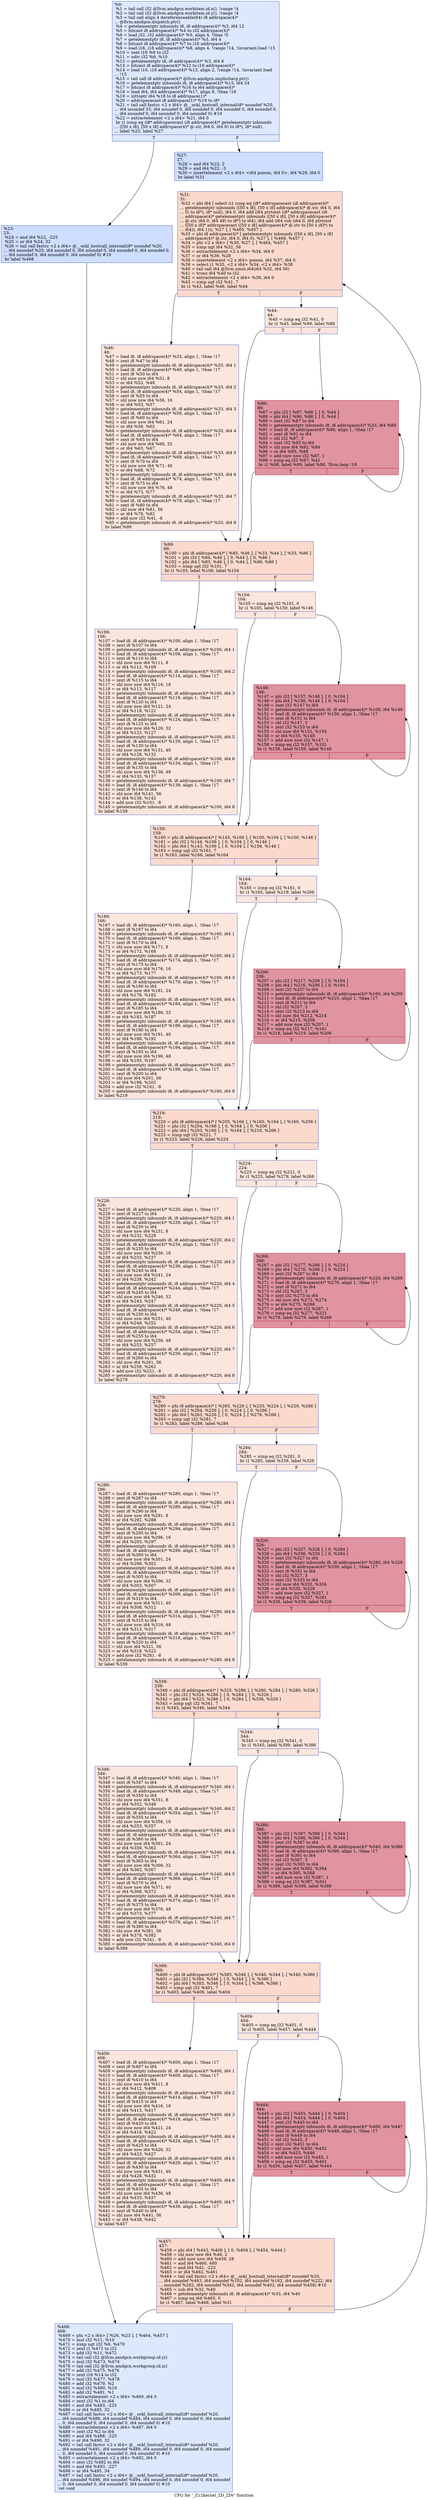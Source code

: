 digraph "CFG for '_Z12kernel_2D_2Dv' function" {
	label="CFG for '_Z12kernel_2D_2Dv' function";

	Node0x50770a0 [shape=record,color="#3d50c3ff", style=filled, fillcolor="#b2ccfb70",label="{%0:\l  %1 = tail call i32 @llvm.amdgcn.workitem.id.x(), !range !4\l  %2 = tail call i32 @llvm.amdgcn.workitem.id.y(), !range !4\l  %3 = tail call align 4 dereferenceable(64) i8 addrspace(4)*\l... @llvm.amdgcn.dispatch.ptr()\l  %4 = getelementptr inbounds i8, i8 addrspace(4)* %3, i64 12\l  %5 = bitcast i8 addrspace(4)* %4 to i32 addrspace(4)*\l  %6 = load i32, i32 addrspace(4)* %5, align 4, !tbaa !5\l  %7 = getelementptr i8, i8 addrspace(4)* %3, i64 4\l  %8 = bitcast i8 addrspace(4)* %7 to i16 addrspace(4)*\l  %9 = load i16, i16 addrspace(4)* %8, align 4, !range !14, !invariant.load !15\l  %10 = zext i16 %9 to i32\l  %11 = udiv i32 %6, %10\l  %12 = getelementptr i8, i8 addrspace(4)* %3, i64 6\l  %13 = bitcast i8 addrspace(4)* %12 to i16 addrspace(4)*\l  %14 = load i16, i16 addrspace(4)* %13, align 2, !range !14, !invariant.load\l... !15\l  %15 = tail call i8 addrspace(4)* @llvm.amdgcn.implicitarg.ptr()\l  %16 = getelementptr inbounds i8, i8 addrspace(4)* %15, i64 24\l  %17 = bitcast i8 addrspace(4)* %16 to i64 addrspace(4)*\l  %18 = load i64, i64 addrspace(4)* %17, align 8, !tbaa !16\l  %19 = inttoptr i64 %18 to i8 addrspace(1)*\l  %20 = addrspacecast i8 addrspace(1)* %19 to i8*\l  %21 = tail call fastcc \<2 x i64\> @__ockl_hostcall_internal(i8* noundef %20,\l... i64 noundef 33, i64 noundef 0, i64 noundef 0, i64 noundef 0, i64 noundef 0,\l... i64 noundef 0, i64 noundef 0, i64 noundef 0) #10\l  %22 = extractelement \<2 x i64\> %21, i64 0\l  br i1 icmp eq (i8* addrspacecast (i8 addrspace(4)* getelementptr inbounds\l... ([50 x i8], [50 x i8] addrspace(4)* @.str, i64 0, i64 0) to i8*), i8* null),\l... label %23, label %27\l|{<s0>T|<s1>F}}"];
	Node0x50770a0:s0 -> Node0x507b4b0;
	Node0x50770a0:s1 -> Node0x507bea0;
	Node0x507b4b0 [shape=record,color="#3d50c3ff", style=filled, fillcolor="#93b5fe70",label="{%23:\l23:                                               \l  %24 = and i64 %22, -225\l  %25 = or i64 %24, 32\l  %26 = tail call fastcc \<2 x i64\> @__ockl_hostcall_internal(i8* noundef %20,\l... i64 noundef %25, i64 noundef 0, i64 noundef 0, i64 noundef 0, i64 noundef 0,\l... i64 noundef 0, i64 noundef 0, i64 noundef 0) #10\l  br label %468\l}"];
	Node0x507b4b0 -> Node0x507c180;
	Node0x507bea0 [shape=record,color="#3d50c3ff", style=filled, fillcolor="#93b5fe70",label="{%27:\l27:                                               \l  %28 = and i64 %22, 2\l  %29 = and i64 %22, -3\l  %30 = insertelement \<2 x i64\> \<i64 poison, i64 0\>, i64 %29, i64 0\l  br label %31\l}"];
	Node0x507bea0 -> Node0x507cd20;
	Node0x507cd20 [shape=record,color="#3d50c3ff", style=filled, fillcolor="#f7ac8e70",label="{%31:\l31:                                               \l  %32 = phi i64 [ select (i1 icmp eq (i8* addrspacecast (i8 addrspace(4)*\l... getelementptr inbounds ([50 x i8], [50 x i8] addrspace(4)* @.str, i64 0, i64\l... 0) to i8*), i8* null), i64 0, i64 add (i64 ptrtoint (i8* addrspacecast (i8\l... addrspace(4)* getelementptr inbounds ([50 x i8], [50 x i8] addrspace(4)*\l... @.str, i64 0, i64 49) to i8*) to i64), i64 add (i64 sub (i64 0, i64 ptrtoint\l... ([50 x i8]* addrspacecast ([50 x i8] addrspace(4)* @.str to [50 x i8]*) to\l... i64)), i64 1))), %27 ], [ %465, %457 ]\l  %33 = phi i8 addrspace(4)* [ getelementptr inbounds ([50 x i8], [50 x i8]\l... addrspace(4)* @.str, i64 0, i64 0), %27 ], [ %466, %457 ]\l  %34 = phi \<2 x i64\> [ %30, %27 ], [ %464, %457 ]\l  %35 = icmp ugt i64 %32, 56\l  %36 = extractelement \<2 x i64\> %34, i64 0\l  %37 = or i64 %36, %28\l  %38 = insertelement \<2 x i64\> poison, i64 %37, i64 0\l  %39 = select i1 %35, \<2 x i64\> %34, \<2 x i64\> %38\l  %40 = tail call i64 @llvm.umin.i64(i64 %32, i64 56)\l  %41 = trunc i64 %40 to i32\l  %42 = extractelement \<2 x i64\> %39, i64 0\l  %43 = icmp ugt i32 %41, 7\l  br i1 %43, label %46, label %44\l|{<s0>T|<s1>F}}"];
	Node0x507cd20:s0 -> Node0x507dd90;
	Node0x507cd20:s1 -> Node0x507de20;
	Node0x507de20 [shape=record,color="#3d50c3ff", style=filled, fillcolor="#f3c7b170",label="{%44:\l44:                                               \l  %45 = icmp eq i32 %41, 0\l  br i1 %45, label %99, label %86\l|{<s0>T|<s1>F}}"];
	Node0x507de20:s0 -> Node0x507e020;
	Node0x507de20:s1 -> Node0x507e070;
	Node0x507dd90 [shape=record,color="#3d50c3ff", style=filled, fillcolor="#f3c7b170",label="{%46:\l46:                                               \l  %47 = load i8, i8 addrspace(4)* %33, align 1, !tbaa !17\l  %48 = zext i8 %47 to i64\l  %49 = getelementptr inbounds i8, i8 addrspace(4)* %33, i64 1\l  %50 = load i8, i8 addrspace(4)* %49, align 1, !tbaa !17\l  %51 = zext i8 %50 to i64\l  %52 = shl nuw nsw i64 %51, 8\l  %53 = or i64 %52, %48\l  %54 = getelementptr inbounds i8, i8 addrspace(4)* %33, i64 2\l  %55 = load i8, i8 addrspace(4)* %54, align 1, !tbaa !17\l  %56 = zext i8 %55 to i64\l  %57 = shl nuw nsw i64 %56, 16\l  %58 = or i64 %53, %57\l  %59 = getelementptr inbounds i8, i8 addrspace(4)* %33, i64 3\l  %60 = load i8, i8 addrspace(4)* %59, align 1, !tbaa !17\l  %61 = zext i8 %60 to i64\l  %62 = shl nuw nsw i64 %61, 24\l  %63 = or i64 %58, %62\l  %64 = getelementptr inbounds i8, i8 addrspace(4)* %33, i64 4\l  %65 = load i8, i8 addrspace(4)* %64, align 1, !tbaa !17\l  %66 = zext i8 %65 to i64\l  %67 = shl nuw nsw i64 %66, 32\l  %68 = or i64 %63, %67\l  %69 = getelementptr inbounds i8, i8 addrspace(4)* %33, i64 5\l  %70 = load i8, i8 addrspace(4)* %69, align 1, !tbaa !17\l  %71 = zext i8 %70 to i64\l  %72 = shl nuw nsw i64 %71, 40\l  %73 = or i64 %68, %72\l  %74 = getelementptr inbounds i8, i8 addrspace(4)* %33, i64 6\l  %75 = load i8, i8 addrspace(4)* %74, align 1, !tbaa !17\l  %76 = zext i8 %75 to i64\l  %77 = shl nuw nsw i64 %76, 48\l  %78 = or i64 %73, %77\l  %79 = getelementptr inbounds i8, i8 addrspace(4)* %33, i64 7\l  %80 = load i8, i8 addrspace(4)* %79, align 1, !tbaa !17\l  %81 = zext i8 %80 to i64\l  %82 = shl nuw i64 %81, 56\l  %83 = or i64 %78, %82\l  %84 = add nsw i32 %41, -8\l  %85 = getelementptr inbounds i8, i8 addrspace(4)* %33, i64 8\l  br label %99\l}"];
	Node0x507dd90 -> Node0x507e020;
	Node0x507e070 [shape=record,color="#b70d28ff", style=filled, fillcolor="#b70d2870",label="{%86:\l86:                                               \l  %87 = phi i32 [ %97, %86 ], [ 0, %44 ]\l  %88 = phi i64 [ %96, %86 ], [ 0, %44 ]\l  %89 = zext i32 %87 to i64\l  %90 = getelementptr inbounds i8, i8 addrspace(4)* %33, i64 %89\l  %91 = load i8, i8 addrspace(4)* %90, align 1, !tbaa !17\l  %92 = zext i8 %91 to i64\l  %93 = shl i32 %87, 3\l  %94 = zext i32 %93 to i64\l  %95 = shl nuw i64 %92, %94\l  %96 = or i64 %95, %88\l  %97 = add nuw nsw i32 %87, 1\l  %98 = icmp eq i32 %97, %41\l  br i1 %98, label %99, label %86, !llvm.loop !18\l|{<s0>T|<s1>F}}"];
	Node0x507e070:s0 -> Node0x507e020;
	Node0x507e070:s1 -> Node0x507e070;
	Node0x507e020 [shape=record,color="#3d50c3ff", style=filled, fillcolor="#f7ac8e70",label="{%99:\l99:                                               \l  %100 = phi i8 addrspace(4)* [ %85, %46 ], [ %33, %44 ], [ %33, %86 ]\l  %101 = phi i32 [ %84, %46 ], [ 0, %44 ], [ 0, %86 ]\l  %102 = phi i64 [ %83, %46 ], [ 0, %44 ], [ %96, %86 ]\l  %103 = icmp ugt i32 %101, 7\l  br i1 %103, label %106, label %104\l|{<s0>T|<s1>F}}"];
	Node0x507e020:s0 -> Node0x5080d30;
	Node0x507e020:s1 -> Node0x5080d80;
	Node0x5080d80 [shape=record,color="#3d50c3ff", style=filled, fillcolor="#f3c7b170",label="{%104:\l104:                                              \l  %105 = icmp eq i32 %101, 0\l  br i1 %105, label %159, label %146\l|{<s0>T|<s1>F}}"];
	Node0x5080d80:s0 -> Node0x5080f50;
	Node0x5080d80:s1 -> Node0x5080fa0;
	Node0x5080d30 [shape=record,color="#3d50c3ff", style=filled, fillcolor="#f3c7b170",label="{%106:\l106:                                              \l  %107 = load i8, i8 addrspace(4)* %100, align 1, !tbaa !17\l  %108 = zext i8 %107 to i64\l  %109 = getelementptr inbounds i8, i8 addrspace(4)* %100, i64 1\l  %110 = load i8, i8 addrspace(4)* %109, align 1, !tbaa !17\l  %111 = zext i8 %110 to i64\l  %112 = shl nuw nsw i64 %111, 8\l  %113 = or i64 %112, %108\l  %114 = getelementptr inbounds i8, i8 addrspace(4)* %100, i64 2\l  %115 = load i8, i8 addrspace(4)* %114, align 1, !tbaa !17\l  %116 = zext i8 %115 to i64\l  %117 = shl nuw nsw i64 %116, 16\l  %118 = or i64 %113, %117\l  %119 = getelementptr inbounds i8, i8 addrspace(4)* %100, i64 3\l  %120 = load i8, i8 addrspace(4)* %119, align 1, !tbaa !17\l  %121 = zext i8 %120 to i64\l  %122 = shl nuw nsw i64 %121, 24\l  %123 = or i64 %118, %122\l  %124 = getelementptr inbounds i8, i8 addrspace(4)* %100, i64 4\l  %125 = load i8, i8 addrspace(4)* %124, align 1, !tbaa !17\l  %126 = zext i8 %125 to i64\l  %127 = shl nuw nsw i64 %126, 32\l  %128 = or i64 %123, %127\l  %129 = getelementptr inbounds i8, i8 addrspace(4)* %100, i64 5\l  %130 = load i8, i8 addrspace(4)* %129, align 1, !tbaa !17\l  %131 = zext i8 %130 to i64\l  %132 = shl nuw nsw i64 %131, 40\l  %133 = or i64 %128, %132\l  %134 = getelementptr inbounds i8, i8 addrspace(4)* %100, i64 6\l  %135 = load i8, i8 addrspace(4)* %134, align 1, !tbaa !17\l  %136 = zext i8 %135 to i64\l  %137 = shl nuw nsw i64 %136, 48\l  %138 = or i64 %133, %137\l  %139 = getelementptr inbounds i8, i8 addrspace(4)* %100, i64 7\l  %140 = load i8, i8 addrspace(4)* %139, align 1, !tbaa !17\l  %141 = zext i8 %140 to i64\l  %142 = shl nuw i64 %141, 56\l  %143 = or i64 %138, %142\l  %144 = add nsw i32 %101, -8\l  %145 = getelementptr inbounds i8, i8 addrspace(4)* %100, i64 8\l  br label %159\l}"];
	Node0x5080d30 -> Node0x5080f50;
	Node0x5080fa0 [shape=record,color="#b70d28ff", style=filled, fillcolor="#b70d2870",label="{%146:\l146:                                              \l  %147 = phi i32 [ %157, %146 ], [ 0, %104 ]\l  %148 = phi i64 [ %156, %146 ], [ 0, %104 ]\l  %149 = zext i32 %147 to i64\l  %150 = getelementptr inbounds i8, i8 addrspace(4)* %100, i64 %149\l  %151 = load i8, i8 addrspace(4)* %150, align 1, !tbaa !17\l  %152 = zext i8 %151 to i64\l  %153 = shl i32 %147, 3\l  %154 = zext i32 %153 to i64\l  %155 = shl nuw i64 %152, %154\l  %156 = or i64 %155, %148\l  %157 = add nuw nsw i32 %147, 1\l  %158 = icmp eq i32 %157, %101\l  br i1 %158, label %159, label %146\l|{<s0>T|<s1>F}}"];
	Node0x5080fa0:s0 -> Node0x5080f50;
	Node0x5080fa0:s1 -> Node0x5080fa0;
	Node0x5080f50 [shape=record,color="#3d50c3ff", style=filled, fillcolor="#f7ac8e70",label="{%159:\l159:                                              \l  %160 = phi i8 addrspace(4)* [ %145, %106 ], [ %100, %104 ], [ %100, %146 ]\l  %161 = phi i32 [ %144, %106 ], [ 0, %104 ], [ 0, %146 ]\l  %162 = phi i64 [ %143, %106 ], [ 0, %104 ], [ %156, %146 ]\l  %163 = icmp ugt i32 %161, 7\l  br i1 %163, label %166, label %164\l|{<s0>T|<s1>F}}"];
	Node0x5080f50:s0 -> Node0x5083480;
	Node0x5080f50:s1 -> Node0x50834d0;
	Node0x50834d0 [shape=record,color="#3d50c3ff", style=filled, fillcolor="#f3c7b170",label="{%164:\l164:                                              \l  %165 = icmp eq i32 %161, 0\l  br i1 %165, label %219, label %206\l|{<s0>T|<s1>F}}"];
	Node0x50834d0:s0 -> Node0x5083660;
	Node0x50834d0:s1 -> Node0x50836b0;
	Node0x5083480 [shape=record,color="#3d50c3ff", style=filled, fillcolor="#f3c7b170",label="{%166:\l166:                                              \l  %167 = load i8, i8 addrspace(4)* %160, align 1, !tbaa !17\l  %168 = zext i8 %167 to i64\l  %169 = getelementptr inbounds i8, i8 addrspace(4)* %160, i64 1\l  %170 = load i8, i8 addrspace(4)* %169, align 1, !tbaa !17\l  %171 = zext i8 %170 to i64\l  %172 = shl nuw nsw i64 %171, 8\l  %173 = or i64 %172, %168\l  %174 = getelementptr inbounds i8, i8 addrspace(4)* %160, i64 2\l  %175 = load i8, i8 addrspace(4)* %174, align 1, !tbaa !17\l  %176 = zext i8 %175 to i64\l  %177 = shl nuw nsw i64 %176, 16\l  %178 = or i64 %173, %177\l  %179 = getelementptr inbounds i8, i8 addrspace(4)* %160, i64 3\l  %180 = load i8, i8 addrspace(4)* %179, align 1, !tbaa !17\l  %181 = zext i8 %180 to i64\l  %182 = shl nuw nsw i64 %181, 24\l  %183 = or i64 %178, %182\l  %184 = getelementptr inbounds i8, i8 addrspace(4)* %160, i64 4\l  %185 = load i8, i8 addrspace(4)* %184, align 1, !tbaa !17\l  %186 = zext i8 %185 to i64\l  %187 = shl nuw nsw i64 %186, 32\l  %188 = or i64 %183, %187\l  %189 = getelementptr inbounds i8, i8 addrspace(4)* %160, i64 5\l  %190 = load i8, i8 addrspace(4)* %189, align 1, !tbaa !17\l  %191 = zext i8 %190 to i64\l  %192 = shl nuw nsw i64 %191, 40\l  %193 = or i64 %188, %192\l  %194 = getelementptr inbounds i8, i8 addrspace(4)* %160, i64 6\l  %195 = load i8, i8 addrspace(4)* %194, align 1, !tbaa !17\l  %196 = zext i8 %195 to i64\l  %197 = shl nuw nsw i64 %196, 48\l  %198 = or i64 %193, %197\l  %199 = getelementptr inbounds i8, i8 addrspace(4)* %160, i64 7\l  %200 = load i8, i8 addrspace(4)* %199, align 1, !tbaa !17\l  %201 = zext i8 %200 to i64\l  %202 = shl nuw i64 %201, 56\l  %203 = or i64 %198, %202\l  %204 = add nsw i32 %161, -8\l  %205 = getelementptr inbounds i8, i8 addrspace(4)* %160, i64 8\l  br label %219\l}"];
	Node0x5083480 -> Node0x5083660;
	Node0x50836b0 [shape=record,color="#b70d28ff", style=filled, fillcolor="#b70d2870",label="{%206:\l206:                                              \l  %207 = phi i32 [ %217, %206 ], [ 0, %164 ]\l  %208 = phi i64 [ %216, %206 ], [ 0, %164 ]\l  %209 = zext i32 %207 to i64\l  %210 = getelementptr inbounds i8, i8 addrspace(4)* %160, i64 %209\l  %211 = load i8, i8 addrspace(4)* %210, align 1, !tbaa !17\l  %212 = zext i8 %211 to i64\l  %213 = shl i32 %207, 3\l  %214 = zext i32 %213 to i64\l  %215 = shl nuw i64 %212, %214\l  %216 = or i64 %215, %208\l  %217 = add nuw nsw i32 %207, 1\l  %218 = icmp eq i32 %217, %161\l  br i1 %218, label %219, label %206\l|{<s0>T|<s1>F}}"];
	Node0x50836b0:s0 -> Node0x5083660;
	Node0x50836b0:s1 -> Node0x50836b0;
	Node0x5083660 [shape=record,color="#3d50c3ff", style=filled, fillcolor="#f7ac8e70",label="{%219:\l219:                                              \l  %220 = phi i8 addrspace(4)* [ %205, %166 ], [ %160, %164 ], [ %160, %206 ]\l  %221 = phi i32 [ %204, %166 ], [ 0, %164 ], [ 0, %206 ]\l  %222 = phi i64 [ %203, %166 ], [ 0, %164 ], [ %216, %206 ]\l  %223 = icmp ugt i32 %221, 7\l  br i1 %223, label %226, label %224\l|{<s0>T|<s1>F}}"];
	Node0x5083660:s0 -> Node0x5085700;
	Node0x5083660:s1 -> Node0x5085750;
	Node0x5085750 [shape=record,color="#3d50c3ff", style=filled, fillcolor="#f3c7b170",label="{%224:\l224:                                              \l  %225 = icmp eq i32 %221, 0\l  br i1 %225, label %279, label %266\l|{<s0>T|<s1>F}}"];
	Node0x5085750:s0 -> Node0x50858e0;
	Node0x5085750:s1 -> Node0x5085930;
	Node0x5085700 [shape=record,color="#3d50c3ff", style=filled, fillcolor="#f3c7b170",label="{%226:\l226:                                              \l  %227 = load i8, i8 addrspace(4)* %220, align 1, !tbaa !17\l  %228 = zext i8 %227 to i64\l  %229 = getelementptr inbounds i8, i8 addrspace(4)* %220, i64 1\l  %230 = load i8, i8 addrspace(4)* %229, align 1, !tbaa !17\l  %231 = zext i8 %230 to i64\l  %232 = shl nuw nsw i64 %231, 8\l  %233 = or i64 %232, %228\l  %234 = getelementptr inbounds i8, i8 addrspace(4)* %220, i64 2\l  %235 = load i8, i8 addrspace(4)* %234, align 1, !tbaa !17\l  %236 = zext i8 %235 to i64\l  %237 = shl nuw nsw i64 %236, 16\l  %238 = or i64 %233, %237\l  %239 = getelementptr inbounds i8, i8 addrspace(4)* %220, i64 3\l  %240 = load i8, i8 addrspace(4)* %239, align 1, !tbaa !17\l  %241 = zext i8 %240 to i64\l  %242 = shl nuw nsw i64 %241, 24\l  %243 = or i64 %238, %242\l  %244 = getelementptr inbounds i8, i8 addrspace(4)* %220, i64 4\l  %245 = load i8, i8 addrspace(4)* %244, align 1, !tbaa !17\l  %246 = zext i8 %245 to i64\l  %247 = shl nuw nsw i64 %246, 32\l  %248 = or i64 %243, %247\l  %249 = getelementptr inbounds i8, i8 addrspace(4)* %220, i64 5\l  %250 = load i8, i8 addrspace(4)* %249, align 1, !tbaa !17\l  %251 = zext i8 %250 to i64\l  %252 = shl nuw nsw i64 %251, 40\l  %253 = or i64 %248, %252\l  %254 = getelementptr inbounds i8, i8 addrspace(4)* %220, i64 6\l  %255 = load i8, i8 addrspace(4)* %254, align 1, !tbaa !17\l  %256 = zext i8 %255 to i64\l  %257 = shl nuw nsw i64 %256, 48\l  %258 = or i64 %253, %257\l  %259 = getelementptr inbounds i8, i8 addrspace(4)* %220, i64 7\l  %260 = load i8, i8 addrspace(4)* %259, align 1, !tbaa !17\l  %261 = zext i8 %260 to i64\l  %262 = shl nuw i64 %261, 56\l  %263 = or i64 %258, %262\l  %264 = add nsw i32 %221, -8\l  %265 = getelementptr inbounds i8, i8 addrspace(4)* %220, i64 8\l  br label %279\l}"];
	Node0x5085700 -> Node0x50858e0;
	Node0x5085930 [shape=record,color="#b70d28ff", style=filled, fillcolor="#b70d2870",label="{%266:\l266:                                              \l  %267 = phi i32 [ %277, %266 ], [ 0, %224 ]\l  %268 = phi i64 [ %276, %266 ], [ 0, %224 ]\l  %269 = zext i32 %267 to i64\l  %270 = getelementptr inbounds i8, i8 addrspace(4)* %220, i64 %269\l  %271 = load i8, i8 addrspace(4)* %270, align 1, !tbaa !17\l  %272 = zext i8 %271 to i64\l  %273 = shl i32 %267, 3\l  %274 = zext i32 %273 to i64\l  %275 = shl nuw i64 %272, %274\l  %276 = or i64 %275, %268\l  %277 = add nuw nsw i32 %267, 1\l  %278 = icmp eq i32 %277, %221\l  br i1 %278, label %279, label %266\l|{<s0>T|<s1>F}}"];
	Node0x5085930:s0 -> Node0x50858e0;
	Node0x5085930:s1 -> Node0x5085930;
	Node0x50858e0 [shape=record,color="#3d50c3ff", style=filled, fillcolor="#f7ac8e70",label="{%279:\l279:                                              \l  %280 = phi i8 addrspace(4)* [ %265, %226 ], [ %220, %224 ], [ %220, %266 ]\l  %281 = phi i32 [ %264, %226 ], [ 0, %224 ], [ 0, %266 ]\l  %282 = phi i64 [ %263, %226 ], [ 0, %224 ], [ %276, %266 ]\l  %283 = icmp ugt i32 %281, 7\l  br i1 %283, label %286, label %284\l|{<s0>T|<s1>F}}"];
	Node0x50858e0:s0 -> Node0x5088190;
	Node0x50858e0:s1 -> Node0x50881e0;
	Node0x50881e0 [shape=record,color="#3d50c3ff", style=filled, fillcolor="#f3c7b170",label="{%284:\l284:                                              \l  %285 = icmp eq i32 %281, 0\l  br i1 %285, label %339, label %326\l|{<s0>T|<s1>F}}"];
	Node0x50881e0:s0 -> Node0x5088370;
	Node0x50881e0:s1 -> Node0x50883c0;
	Node0x5088190 [shape=record,color="#3d50c3ff", style=filled, fillcolor="#f3c7b170",label="{%286:\l286:                                              \l  %287 = load i8, i8 addrspace(4)* %280, align 1, !tbaa !17\l  %288 = zext i8 %287 to i64\l  %289 = getelementptr inbounds i8, i8 addrspace(4)* %280, i64 1\l  %290 = load i8, i8 addrspace(4)* %289, align 1, !tbaa !17\l  %291 = zext i8 %290 to i64\l  %292 = shl nuw nsw i64 %291, 8\l  %293 = or i64 %292, %288\l  %294 = getelementptr inbounds i8, i8 addrspace(4)* %280, i64 2\l  %295 = load i8, i8 addrspace(4)* %294, align 1, !tbaa !17\l  %296 = zext i8 %295 to i64\l  %297 = shl nuw nsw i64 %296, 16\l  %298 = or i64 %293, %297\l  %299 = getelementptr inbounds i8, i8 addrspace(4)* %280, i64 3\l  %300 = load i8, i8 addrspace(4)* %299, align 1, !tbaa !17\l  %301 = zext i8 %300 to i64\l  %302 = shl nuw nsw i64 %301, 24\l  %303 = or i64 %298, %302\l  %304 = getelementptr inbounds i8, i8 addrspace(4)* %280, i64 4\l  %305 = load i8, i8 addrspace(4)* %304, align 1, !tbaa !17\l  %306 = zext i8 %305 to i64\l  %307 = shl nuw nsw i64 %306, 32\l  %308 = or i64 %303, %307\l  %309 = getelementptr inbounds i8, i8 addrspace(4)* %280, i64 5\l  %310 = load i8, i8 addrspace(4)* %309, align 1, !tbaa !17\l  %311 = zext i8 %310 to i64\l  %312 = shl nuw nsw i64 %311, 40\l  %313 = or i64 %308, %312\l  %314 = getelementptr inbounds i8, i8 addrspace(4)* %280, i64 6\l  %315 = load i8, i8 addrspace(4)* %314, align 1, !tbaa !17\l  %316 = zext i8 %315 to i64\l  %317 = shl nuw nsw i64 %316, 48\l  %318 = or i64 %313, %317\l  %319 = getelementptr inbounds i8, i8 addrspace(4)* %280, i64 7\l  %320 = load i8, i8 addrspace(4)* %319, align 1, !tbaa !17\l  %321 = zext i8 %320 to i64\l  %322 = shl nuw i64 %321, 56\l  %323 = or i64 %318, %322\l  %324 = add nsw i32 %281, -8\l  %325 = getelementptr inbounds i8, i8 addrspace(4)* %280, i64 8\l  br label %339\l}"];
	Node0x5088190 -> Node0x5088370;
	Node0x50883c0 [shape=record,color="#b70d28ff", style=filled, fillcolor="#b70d2870",label="{%326:\l326:                                              \l  %327 = phi i32 [ %337, %326 ], [ 0, %284 ]\l  %328 = phi i64 [ %336, %326 ], [ 0, %284 ]\l  %329 = zext i32 %327 to i64\l  %330 = getelementptr inbounds i8, i8 addrspace(4)* %280, i64 %329\l  %331 = load i8, i8 addrspace(4)* %330, align 1, !tbaa !17\l  %332 = zext i8 %331 to i64\l  %333 = shl i32 %327, 3\l  %334 = zext i32 %333 to i64\l  %335 = shl nuw i64 %332, %334\l  %336 = or i64 %335, %328\l  %337 = add nuw nsw i32 %327, 1\l  %338 = icmp eq i32 %337, %281\l  br i1 %338, label %339, label %326\l|{<s0>T|<s1>F}}"];
	Node0x50883c0:s0 -> Node0x5088370;
	Node0x50883c0:s1 -> Node0x50883c0;
	Node0x5088370 [shape=record,color="#3d50c3ff", style=filled, fillcolor="#f7ac8e70",label="{%339:\l339:                                              \l  %340 = phi i8 addrspace(4)* [ %325, %286 ], [ %280, %284 ], [ %280, %326 ]\l  %341 = phi i32 [ %324, %286 ], [ 0, %284 ], [ 0, %326 ]\l  %342 = phi i64 [ %323, %286 ], [ 0, %284 ], [ %336, %326 ]\l  %343 = icmp ugt i32 %341, 7\l  br i1 %343, label %346, label %344\l|{<s0>T|<s1>F}}"];
	Node0x5088370:s0 -> Node0x508ae10;
	Node0x5088370:s1 -> Node0x508ae60;
	Node0x508ae60 [shape=record,color="#3d50c3ff", style=filled, fillcolor="#f3c7b170",label="{%344:\l344:                                              \l  %345 = icmp eq i32 %341, 0\l  br i1 %345, label %399, label %386\l|{<s0>T|<s1>F}}"];
	Node0x508ae60:s0 -> Node0x508aff0;
	Node0x508ae60:s1 -> Node0x508b040;
	Node0x508ae10 [shape=record,color="#3d50c3ff", style=filled, fillcolor="#f3c7b170",label="{%346:\l346:                                              \l  %347 = load i8, i8 addrspace(4)* %340, align 1, !tbaa !17\l  %348 = zext i8 %347 to i64\l  %349 = getelementptr inbounds i8, i8 addrspace(4)* %340, i64 1\l  %350 = load i8, i8 addrspace(4)* %349, align 1, !tbaa !17\l  %351 = zext i8 %350 to i64\l  %352 = shl nuw nsw i64 %351, 8\l  %353 = or i64 %352, %348\l  %354 = getelementptr inbounds i8, i8 addrspace(4)* %340, i64 2\l  %355 = load i8, i8 addrspace(4)* %354, align 1, !tbaa !17\l  %356 = zext i8 %355 to i64\l  %357 = shl nuw nsw i64 %356, 16\l  %358 = or i64 %353, %357\l  %359 = getelementptr inbounds i8, i8 addrspace(4)* %340, i64 3\l  %360 = load i8, i8 addrspace(4)* %359, align 1, !tbaa !17\l  %361 = zext i8 %360 to i64\l  %362 = shl nuw nsw i64 %361, 24\l  %363 = or i64 %358, %362\l  %364 = getelementptr inbounds i8, i8 addrspace(4)* %340, i64 4\l  %365 = load i8, i8 addrspace(4)* %364, align 1, !tbaa !17\l  %366 = zext i8 %365 to i64\l  %367 = shl nuw nsw i64 %366, 32\l  %368 = or i64 %363, %367\l  %369 = getelementptr inbounds i8, i8 addrspace(4)* %340, i64 5\l  %370 = load i8, i8 addrspace(4)* %369, align 1, !tbaa !17\l  %371 = zext i8 %370 to i64\l  %372 = shl nuw nsw i64 %371, 40\l  %373 = or i64 %368, %372\l  %374 = getelementptr inbounds i8, i8 addrspace(4)* %340, i64 6\l  %375 = load i8, i8 addrspace(4)* %374, align 1, !tbaa !17\l  %376 = zext i8 %375 to i64\l  %377 = shl nuw nsw i64 %376, 48\l  %378 = or i64 %373, %377\l  %379 = getelementptr inbounds i8, i8 addrspace(4)* %340, i64 7\l  %380 = load i8, i8 addrspace(4)* %379, align 1, !tbaa !17\l  %381 = zext i8 %380 to i64\l  %382 = shl nuw i64 %381, 56\l  %383 = or i64 %378, %382\l  %384 = add nsw i32 %341, -8\l  %385 = getelementptr inbounds i8, i8 addrspace(4)* %340, i64 8\l  br label %399\l}"];
	Node0x508ae10 -> Node0x508aff0;
	Node0x508b040 [shape=record,color="#b70d28ff", style=filled, fillcolor="#b70d2870",label="{%386:\l386:                                              \l  %387 = phi i32 [ %397, %386 ], [ 0, %344 ]\l  %388 = phi i64 [ %396, %386 ], [ 0, %344 ]\l  %389 = zext i32 %387 to i64\l  %390 = getelementptr inbounds i8, i8 addrspace(4)* %340, i64 %389\l  %391 = load i8, i8 addrspace(4)* %390, align 1, !tbaa !17\l  %392 = zext i8 %391 to i64\l  %393 = shl i32 %387, 3\l  %394 = zext i32 %393 to i64\l  %395 = shl nuw i64 %392, %394\l  %396 = or i64 %395, %388\l  %397 = add nuw nsw i32 %387, 1\l  %398 = icmp eq i32 %397, %341\l  br i1 %398, label %399, label %386\l|{<s0>T|<s1>F}}"];
	Node0x508b040:s0 -> Node0x508aff0;
	Node0x508b040:s1 -> Node0x508b040;
	Node0x508aff0 [shape=record,color="#3d50c3ff", style=filled, fillcolor="#f7ac8e70",label="{%399:\l399:                                              \l  %400 = phi i8 addrspace(4)* [ %385, %346 ], [ %340, %344 ], [ %340, %386 ]\l  %401 = phi i32 [ %384, %346 ], [ 0, %344 ], [ 0, %386 ]\l  %402 = phi i64 [ %383, %346 ], [ 0, %344 ], [ %396, %386 ]\l  %403 = icmp ugt i32 %401, 7\l  br i1 %403, label %406, label %404\l|{<s0>T|<s1>F}}"];
	Node0x508aff0:s0 -> Node0x508d6a0;
	Node0x508aff0:s1 -> Node0x508d6f0;
	Node0x508d6f0 [shape=record,color="#3d50c3ff", style=filled, fillcolor="#f3c7b170",label="{%404:\l404:                                              \l  %405 = icmp eq i32 %401, 0\l  br i1 %405, label %457, label %444\l|{<s0>T|<s1>F}}"];
	Node0x508d6f0:s0 -> Node0x507d1c0;
	Node0x508d6f0:s1 -> Node0x508d880;
	Node0x508d6a0 [shape=record,color="#3d50c3ff", style=filled, fillcolor="#f3c7b170",label="{%406:\l406:                                              \l  %407 = load i8, i8 addrspace(4)* %400, align 1, !tbaa !17\l  %408 = zext i8 %407 to i64\l  %409 = getelementptr inbounds i8, i8 addrspace(4)* %400, i64 1\l  %410 = load i8, i8 addrspace(4)* %409, align 1, !tbaa !17\l  %411 = zext i8 %410 to i64\l  %412 = shl nuw nsw i64 %411, 8\l  %413 = or i64 %412, %408\l  %414 = getelementptr inbounds i8, i8 addrspace(4)* %400, i64 2\l  %415 = load i8, i8 addrspace(4)* %414, align 1, !tbaa !17\l  %416 = zext i8 %415 to i64\l  %417 = shl nuw nsw i64 %416, 16\l  %418 = or i64 %413, %417\l  %419 = getelementptr inbounds i8, i8 addrspace(4)* %400, i64 3\l  %420 = load i8, i8 addrspace(4)* %419, align 1, !tbaa !17\l  %421 = zext i8 %420 to i64\l  %422 = shl nuw nsw i64 %421, 24\l  %423 = or i64 %418, %422\l  %424 = getelementptr inbounds i8, i8 addrspace(4)* %400, i64 4\l  %425 = load i8, i8 addrspace(4)* %424, align 1, !tbaa !17\l  %426 = zext i8 %425 to i64\l  %427 = shl nuw nsw i64 %426, 32\l  %428 = or i64 %423, %427\l  %429 = getelementptr inbounds i8, i8 addrspace(4)* %400, i64 5\l  %430 = load i8, i8 addrspace(4)* %429, align 1, !tbaa !17\l  %431 = zext i8 %430 to i64\l  %432 = shl nuw nsw i64 %431, 40\l  %433 = or i64 %428, %432\l  %434 = getelementptr inbounds i8, i8 addrspace(4)* %400, i64 6\l  %435 = load i8, i8 addrspace(4)* %434, align 1, !tbaa !17\l  %436 = zext i8 %435 to i64\l  %437 = shl nuw nsw i64 %436, 48\l  %438 = or i64 %433, %437\l  %439 = getelementptr inbounds i8, i8 addrspace(4)* %400, i64 7\l  %440 = load i8, i8 addrspace(4)* %439, align 1, !tbaa !17\l  %441 = zext i8 %440 to i64\l  %442 = shl nuw i64 %441, 56\l  %443 = or i64 %438, %442\l  br label %457\l}"];
	Node0x508d6a0 -> Node0x507d1c0;
	Node0x508d880 [shape=record,color="#b70d28ff", style=filled, fillcolor="#b70d2870",label="{%444:\l444:                                              \l  %445 = phi i32 [ %455, %444 ], [ 0, %404 ]\l  %446 = phi i64 [ %454, %444 ], [ 0, %404 ]\l  %447 = zext i32 %445 to i64\l  %448 = getelementptr inbounds i8, i8 addrspace(4)* %400, i64 %447\l  %449 = load i8, i8 addrspace(4)* %448, align 1, !tbaa !17\l  %450 = zext i8 %449 to i64\l  %451 = shl i32 %445, 3\l  %452 = zext i32 %451 to i64\l  %453 = shl nuw i64 %450, %452\l  %454 = or i64 %453, %446\l  %455 = add nuw nsw i32 %445, 1\l  %456 = icmp eq i32 %455, %401\l  br i1 %456, label %457, label %444\l|{<s0>T|<s1>F}}"];
	Node0x508d880:s0 -> Node0x507d1c0;
	Node0x508d880:s1 -> Node0x508d880;
	Node0x507d1c0 [shape=record,color="#3d50c3ff", style=filled, fillcolor="#f7ac8e70",label="{%457:\l457:                                              \l  %458 = phi i64 [ %443, %406 ], [ 0, %404 ], [ %454, %444 ]\l  %459 = shl nuw nsw i64 %40, 2\l  %460 = add nuw nsw i64 %459, 28\l  %461 = and i64 %460, 480\l  %462 = and i64 %42, -225\l  %463 = or i64 %462, %461\l  %464 = tail call fastcc \<2 x i64\> @__ockl_hostcall_internal(i8* noundef %20,\l... i64 noundef %463, i64 noundef %102, i64 noundef %162, i64 noundef %222, i64\l... noundef %282, i64 noundef %342, i64 noundef %402, i64 noundef %458) #10\l  %465 = sub i64 %32, %40\l  %466 = getelementptr inbounds i8, i8 addrspace(4)* %33, i64 %40\l  %467 = icmp eq i64 %465, 0\l  br i1 %467, label %468, label %31\l|{<s0>T|<s1>F}}"];
	Node0x507d1c0:s0 -> Node0x507c180;
	Node0x507d1c0:s1 -> Node0x507cd20;
	Node0x507c180 [shape=record,color="#3d50c3ff", style=filled, fillcolor="#b2ccfb70",label="{%468:\l468:                                              \l  %469 = phi \<2 x i64\> [ %26, %23 ], [ %464, %457 ]\l  %470 = mul i32 %11, %10\l  %471 = icmp ugt i32 %6, %470\l  %472 = zext i1 %471 to i32\l  %473 = add i32 %11, %472\l  %474 = tail call i32 @llvm.amdgcn.workgroup.id.y()\l  %475 = mul i32 %473, %474\l  %476 = tail call i32 @llvm.amdgcn.workgroup.id.x()\l  %477 = add i32 %475, %476\l  %478 = zext i16 %14 to i32\l  %479 = mul i32 %477, %478\l  %480 = add i32 %479, %2\l  %481 = mul i32 %480, %10\l  %482 = add i32 %481, %1\l  %483 = extractelement \<2 x i64\> %469, i64 0\l  %484 = zext i32 %1 to i64\l  %485 = and i64 %483, -225\l  %486 = or i64 %485, 32\l  %487 = tail call fastcc \<2 x i64\> @__ockl_hostcall_internal(i8* noundef %20,\l... i64 noundef %486, i64 noundef %484, i64 noundef 0, i64 noundef 0, i64 noundef\l... 0, i64 noundef 0, i64 noundef 0, i64 noundef 0) #10\l  %488 = extractelement \<2 x i64\> %487, i64 0\l  %489 = zext i32 %2 to i64\l  %490 = and i64 %488, -225\l  %491 = or i64 %490, 32\l  %492 = tail call fastcc \<2 x i64\> @__ockl_hostcall_internal(i8* noundef %20,\l... i64 noundef %491, i64 noundef %489, i64 noundef 0, i64 noundef 0, i64 noundef\l... 0, i64 noundef 0, i64 noundef 0, i64 noundef 0) #10\l  %493 = extractelement \<2 x i64\> %492, i64 0\l  %494 = zext i32 %482 to i64\l  %495 = and i64 %493, -227\l  %496 = or i64 %495, 34\l  %497 = tail call fastcc \<2 x i64\> @__ockl_hostcall_internal(i8* noundef %20,\l... i64 noundef %496, i64 noundef %494, i64 noundef 0, i64 noundef 0, i64 noundef\l... 0, i64 noundef 0, i64 noundef 0, i64 noundef 0) #10\l  ret void\l}"];
}
